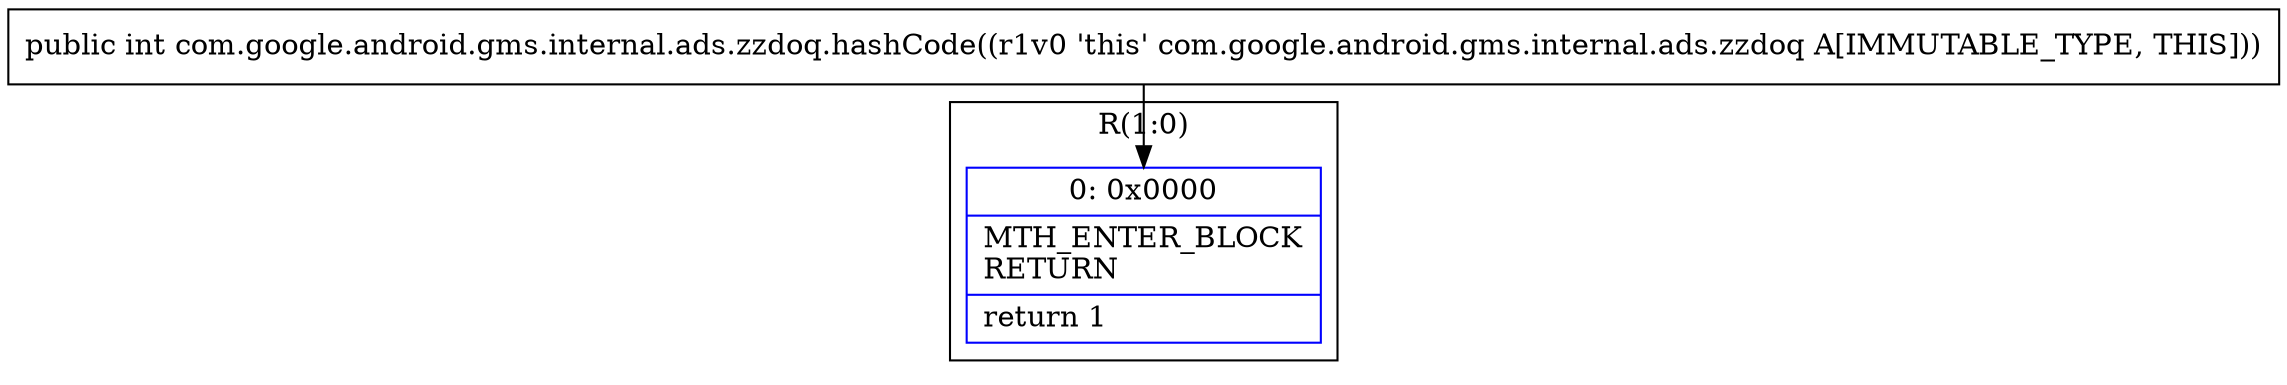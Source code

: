 digraph "CFG forcom.google.android.gms.internal.ads.zzdoq.hashCode()I" {
subgraph cluster_Region_350174771 {
label = "R(1:0)";
node [shape=record,color=blue];
Node_0 [shape=record,label="{0\:\ 0x0000|MTH_ENTER_BLOCK\lRETURN\l|return 1\l}"];
}
MethodNode[shape=record,label="{public int com.google.android.gms.internal.ads.zzdoq.hashCode((r1v0 'this' com.google.android.gms.internal.ads.zzdoq A[IMMUTABLE_TYPE, THIS])) }"];
MethodNode -> Node_0;
}

